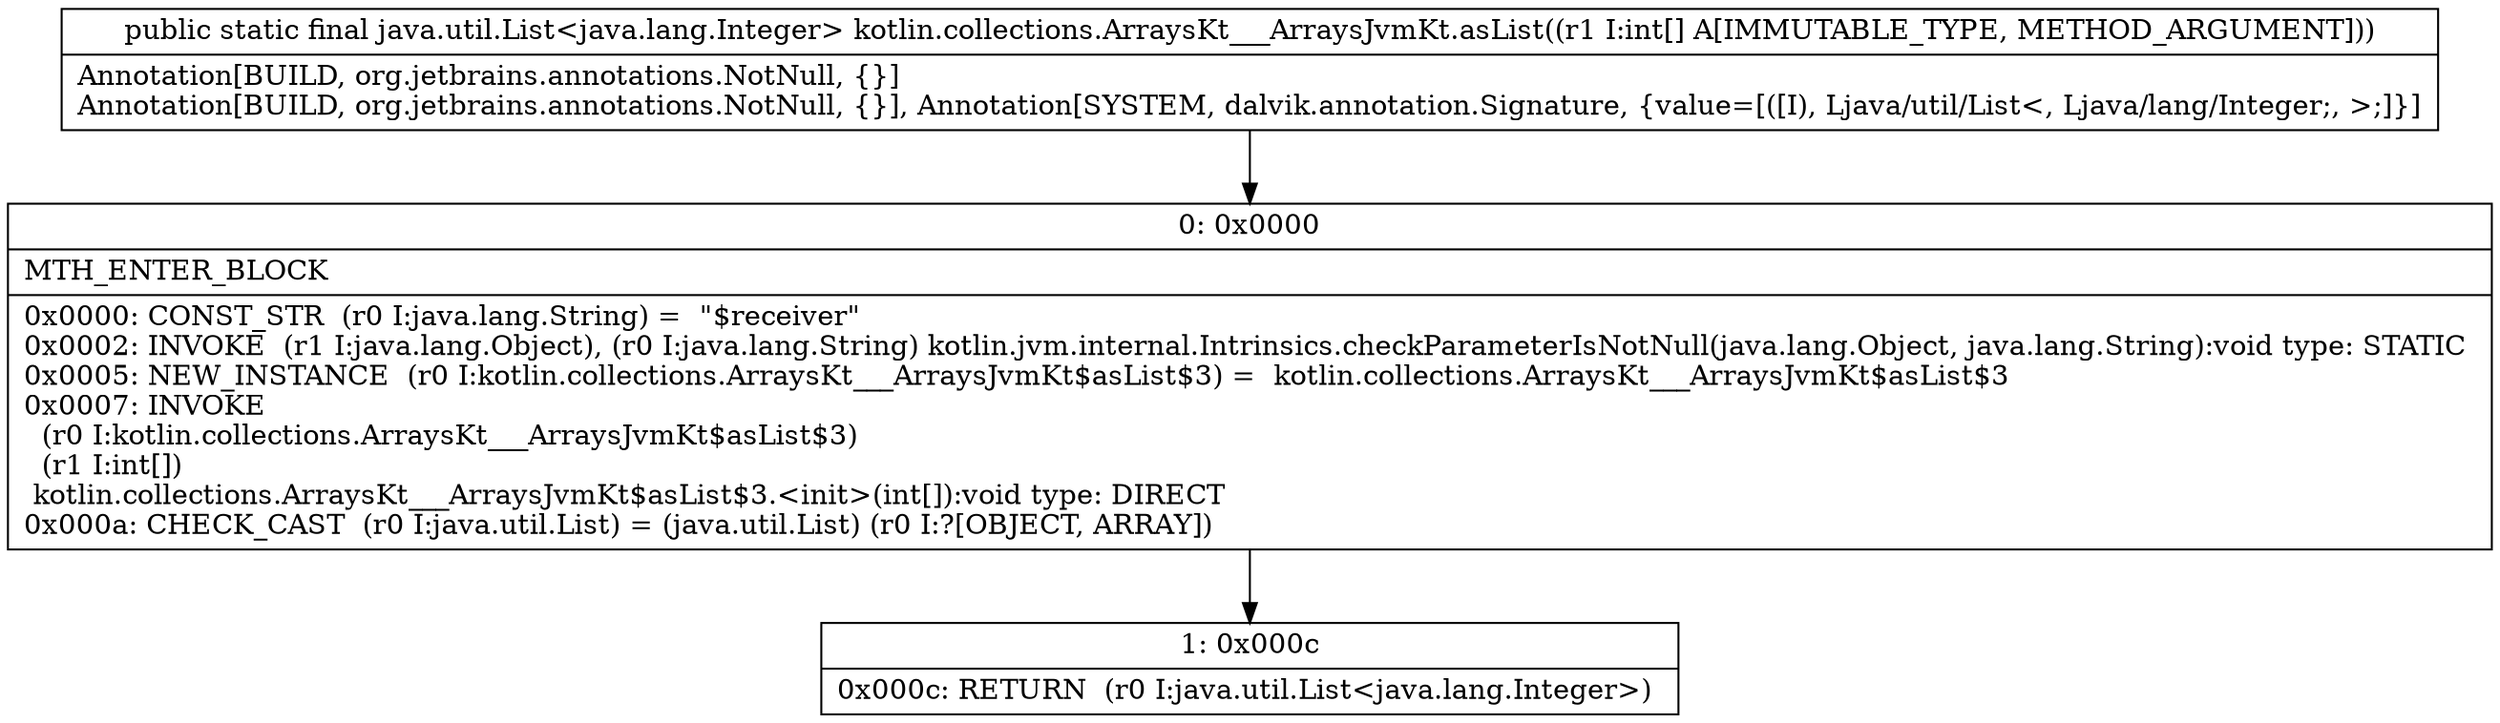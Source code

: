 digraph "CFG forkotlin.collections.ArraysKt___ArraysJvmKt.asList([I)Ljava\/util\/List;" {
Node_0 [shape=record,label="{0\:\ 0x0000|MTH_ENTER_BLOCK\l|0x0000: CONST_STR  (r0 I:java.lang.String) =  \"$receiver\" \l0x0002: INVOKE  (r1 I:java.lang.Object), (r0 I:java.lang.String) kotlin.jvm.internal.Intrinsics.checkParameterIsNotNull(java.lang.Object, java.lang.String):void type: STATIC \l0x0005: NEW_INSTANCE  (r0 I:kotlin.collections.ArraysKt___ArraysJvmKt$asList$3) =  kotlin.collections.ArraysKt___ArraysJvmKt$asList$3 \l0x0007: INVOKE  \l  (r0 I:kotlin.collections.ArraysKt___ArraysJvmKt$asList$3)\l  (r1 I:int[])\l kotlin.collections.ArraysKt___ArraysJvmKt$asList$3.\<init\>(int[]):void type: DIRECT \l0x000a: CHECK_CAST  (r0 I:java.util.List) = (java.util.List) (r0 I:?[OBJECT, ARRAY]) \l}"];
Node_1 [shape=record,label="{1\:\ 0x000c|0x000c: RETURN  (r0 I:java.util.List\<java.lang.Integer\>) \l}"];
MethodNode[shape=record,label="{public static final java.util.List\<java.lang.Integer\> kotlin.collections.ArraysKt___ArraysJvmKt.asList((r1 I:int[] A[IMMUTABLE_TYPE, METHOD_ARGUMENT]))  | Annotation[BUILD, org.jetbrains.annotations.NotNull, \{\}]\lAnnotation[BUILD, org.jetbrains.annotations.NotNull, \{\}], Annotation[SYSTEM, dalvik.annotation.Signature, \{value=[([I), Ljava\/util\/List\<, Ljava\/lang\/Integer;, \>;]\}]\l}"];
MethodNode -> Node_0;
Node_0 -> Node_1;
}

